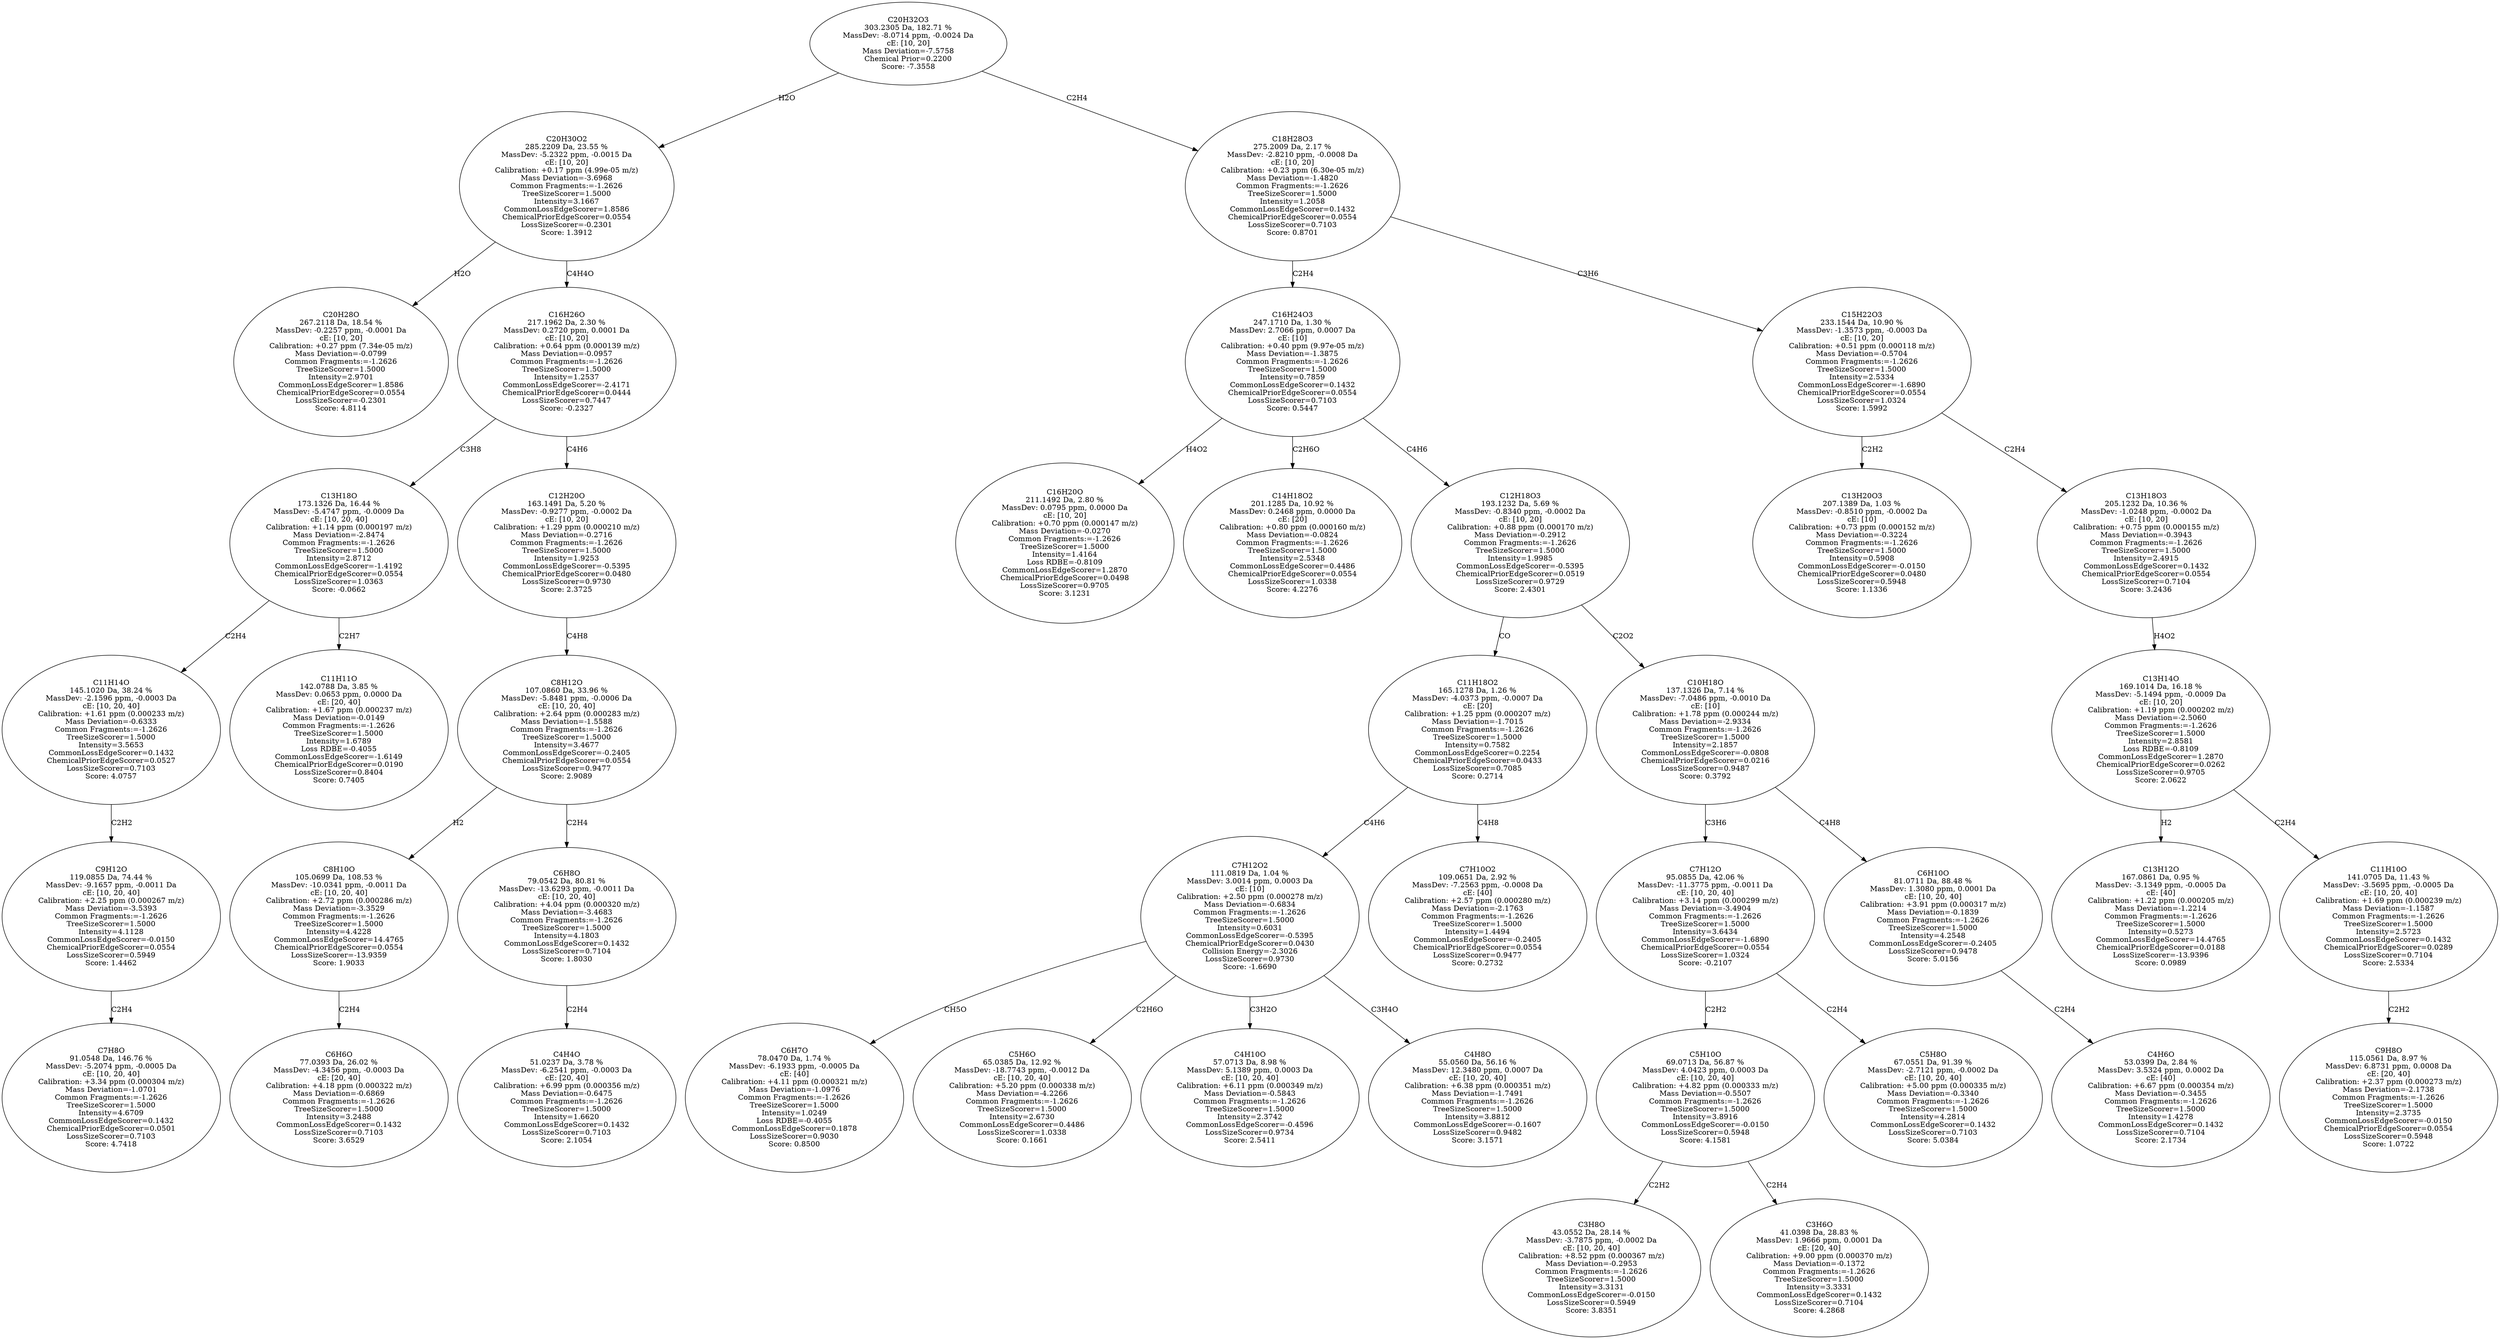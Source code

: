 strict digraph {
v1 [label="C20H28O\n267.2118 Da, 18.54 %\nMassDev: -0.2257 ppm, -0.0001 Da\ncE: [10, 20]\nCalibration: +0.27 ppm (7.34e-05 m/z)\nMass Deviation=-0.0799\nCommon Fragments:=-1.2626\nTreeSizeScorer=1.5000\nIntensity=2.9701\nCommonLossEdgeScorer=1.8586\nChemicalPriorEdgeScorer=0.0554\nLossSizeScorer=-0.2301\nScore: 4.8114"];
v2 [label="C7H8O\n91.0548 Da, 146.76 %\nMassDev: -5.2074 ppm, -0.0005 Da\ncE: [10, 20, 40]\nCalibration: +3.34 ppm (0.000304 m/z)\nMass Deviation=-1.0701\nCommon Fragments:=-1.2626\nTreeSizeScorer=1.5000\nIntensity=4.6709\nCommonLossEdgeScorer=0.1432\nChemicalPriorEdgeScorer=0.0501\nLossSizeScorer=0.7103\nScore: 4.7418"];
v3 [label="C9H12O\n119.0855 Da, 74.44 %\nMassDev: -9.1657 ppm, -0.0011 Da\ncE: [10, 20, 40]\nCalibration: +2.25 ppm (0.000267 m/z)\nMass Deviation=-3.5393\nCommon Fragments:=-1.2626\nTreeSizeScorer=1.5000\nIntensity=4.1128\nCommonLossEdgeScorer=-0.0150\nChemicalPriorEdgeScorer=0.0554\nLossSizeScorer=0.5949\nScore: 1.4462"];
v4 [label="C11H14O\n145.1020 Da, 38.24 %\nMassDev: -2.1596 ppm, -0.0003 Da\ncE: [10, 20, 40]\nCalibration: +1.61 ppm (0.000233 m/z)\nMass Deviation=-0.6333\nCommon Fragments:=-1.2626\nTreeSizeScorer=1.5000\nIntensity=3.5653\nCommonLossEdgeScorer=0.1432\nChemicalPriorEdgeScorer=0.0527\nLossSizeScorer=0.7103\nScore: 4.0757"];
v5 [label="C11H11O\n142.0788 Da, 3.85 %\nMassDev: 0.0653 ppm, 0.0000 Da\ncE: [20, 40]\nCalibration: +1.67 ppm (0.000237 m/z)\nMass Deviation=-0.0149\nCommon Fragments:=-1.2626\nTreeSizeScorer=1.5000\nIntensity=1.6789\nLoss RDBE=-0.4055\nCommonLossEdgeScorer=-1.6149\nChemicalPriorEdgeScorer=0.0190\nLossSizeScorer=0.8404\nScore: 0.7405"];
v6 [label="C13H18O\n173.1326 Da, 16.44 %\nMassDev: -5.4747 ppm, -0.0009 Da\ncE: [10, 20, 40]\nCalibration: +1.14 ppm (0.000197 m/z)\nMass Deviation=-2.8474\nCommon Fragments:=-1.2626\nTreeSizeScorer=1.5000\nIntensity=2.8712\nCommonLossEdgeScorer=-1.4192\nChemicalPriorEdgeScorer=0.0554\nLossSizeScorer=1.0363\nScore: -0.0662"];
v7 [label="C6H6O\n77.0393 Da, 26.02 %\nMassDev: -4.3456 ppm, -0.0003 Da\ncE: [20, 40]\nCalibration: +4.18 ppm (0.000322 m/z)\nMass Deviation=-0.6869\nCommon Fragments:=-1.2626\nTreeSizeScorer=1.5000\nIntensity=3.2488\nCommonLossEdgeScorer=0.1432\nLossSizeScorer=0.7103\nScore: 3.6529"];
v8 [label="C8H10O\n105.0699 Da, 108.53 %\nMassDev: -10.0341 ppm, -0.0011 Da\ncE: [10, 20, 40]\nCalibration: +2.72 ppm (0.000286 m/z)\nMass Deviation=-3.3529\nCommon Fragments:=-1.2626\nTreeSizeScorer=1.5000\nIntensity=4.4228\nCommonLossEdgeScorer=14.4765\nChemicalPriorEdgeScorer=0.0554\nLossSizeScorer=-13.9359\nScore: 1.9033"];
v9 [label="C4H4O\n51.0237 Da, 3.78 %\nMassDev: -6.2541 ppm, -0.0003 Da\ncE: [20, 40]\nCalibration: +6.99 ppm (0.000356 m/z)\nMass Deviation=-0.6475\nCommon Fragments:=-1.2626\nTreeSizeScorer=1.5000\nIntensity=1.6620\nCommonLossEdgeScorer=0.1432\nLossSizeScorer=0.7103\nScore: 2.1054"];
v10 [label="C6H8O\n79.0542 Da, 80.81 %\nMassDev: -13.6293 ppm, -0.0011 Da\ncE: [10, 20, 40]\nCalibration: +4.04 ppm (0.000320 m/z)\nMass Deviation=-3.4683\nCommon Fragments:=-1.2626\nTreeSizeScorer=1.5000\nIntensity=4.1803\nCommonLossEdgeScorer=0.1432\nLossSizeScorer=0.7104\nScore: 1.8030"];
v11 [label="C8H12O\n107.0860 Da, 33.96 %\nMassDev: -5.8481 ppm, -0.0006 Da\ncE: [10, 20, 40]\nCalibration: +2.64 ppm (0.000283 m/z)\nMass Deviation=-1.5588\nCommon Fragments:=-1.2626\nTreeSizeScorer=1.5000\nIntensity=3.4677\nCommonLossEdgeScorer=-0.2405\nChemicalPriorEdgeScorer=0.0554\nLossSizeScorer=0.9477\nScore: 2.9089"];
v12 [label="C12H20O\n163.1491 Da, 5.20 %\nMassDev: -0.9277 ppm, -0.0002 Da\ncE: [10, 20]\nCalibration: +1.29 ppm (0.000210 m/z)\nMass Deviation=-0.2716\nCommon Fragments:=-1.2626\nTreeSizeScorer=1.5000\nIntensity=1.9253\nCommonLossEdgeScorer=-0.5395\nChemicalPriorEdgeScorer=0.0480\nLossSizeScorer=0.9730\nScore: 2.3725"];
v13 [label="C16H26O\n217.1962 Da, 2.30 %\nMassDev: 0.2720 ppm, 0.0001 Da\ncE: [10, 20]\nCalibration: +0.64 ppm (0.000139 m/z)\nMass Deviation=-0.0957\nCommon Fragments:=-1.2626\nTreeSizeScorer=1.5000\nIntensity=1.2537\nCommonLossEdgeScorer=-2.4171\nChemicalPriorEdgeScorer=0.0444\nLossSizeScorer=0.7447\nScore: -0.2327"];
v14 [label="C20H30O2\n285.2209 Da, 23.55 %\nMassDev: -5.2322 ppm, -0.0015 Da\ncE: [10, 20]\nCalibration: +0.17 ppm (4.99e-05 m/z)\nMass Deviation=-3.6968\nCommon Fragments:=-1.2626\nTreeSizeScorer=1.5000\nIntensity=3.1667\nCommonLossEdgeScorer=1.8586\nChemicalPriorEdgeScorer=0.0554\nLossSizeScorer=-0.2301\nScore: 1.3912"];
v15 [label="C16H20O\n211.1492 Da, 2.80 %\nMassDev: 0.0795 ppm, 0.0000 Da\ncE: [10, 20]\nCalibration: +0.70 ppm (0.000147 m/z)\nMass Deviation=-0.0270\nCommon Fragments:=-1.2626\nTreeSizeScorer=1.5000\nIntensity=1.4164\nLoss RDBE=-0.8109\nCommonLossEdgeScorer=1.2870\nChemicalPriorEdgeScorer=0.0498\nLossSizeScorer=0.9705\nScore: 3.1231"];
v16 [label="C14H18O2\n201.1285 Da, 10.92 %\nMassDev: 0.2468 ppm, 0.0000 Da\ncE: [20]\nCalibration: +0.80 ppm (0.000160 m/z)\nMass Deviation=-0.0824\nCommon Fragments:=-1.2626\nTreeSizeScorer=1.5000\nIntensity=2.5348\nCommonLossEdgeScorer=0.4486\nChemicalPriorEdgeScorer=0.0554\nLossSizeScorer=1.0338\nScore: 4.2276"];
v17 [label="C6H7O\n78.0470 Da, 1.74 %\nMassDev: -6.1933 ppm, -0.0005 Da\ncE: [40]\nCalibration: +4.11 ppm (0.000321 m/z)\nMass Deviation=-1.0976\nCommon Fragments:=-1.2626\nTreeSizeScorer=1.5000\nIntensity=1.0249\nLoss RDBE=-0.4055\nCommonLossEdgeScorer=0.1878\nLossSizeScorer=0.9030\nScore: 0.8500"];
v18 [label="C5H6O\n65.0385 Da, 12.92 %\nMassDev: -18.7743 ppm, -0.0012 Da\ncE: [10, 20, 40]\nCalibration: +5.20 ppm (0.000338 m/z)\nMass Deviation=-4.2266\nCommon Fragments:=-1.2626\nTreeSizeScorer=1.5000\nIntensity=2.6730\nCommonLossEdgeScorer=0.4486\nLossSizeScorer=1.0338\nScore: 0.1661"];
v19 [label="C4H10O\n57.0713 Da, 8.98 %\nMassDev: 5.1389 ppm, 0.0003 Da\ncE: [10, 20, 40]\nCalibration: +6.11 ppm (0.000349 m/z)\nMass Deviation=-0.5843\nCommon Fragments:=-1.2626\nTreeSizeScorer=1.5000\nIntensity=2.3742\nCommonLossEdgeScorer=-0.4596\nLossSizeScorer=0.9734\nScore: 2.5411"];
v20 [label="C4H8O\n55.0560 Da, 56.16 %\nMassDev: 12.3480 ppm, 0.0007 Da\ncE: [10, 20, 40]\nCalibration: +6.38 ppm (0.000351 m/z)\nMass Deviation=-1.7491\nCommon Fragments:=-1.2626\nTreeSizeScorer=1.5000\nIntensity=3.8812\nCommonLossEdgeScorer=-0.1607\nLossSizeScorer=0.9482\nScore: 3.1571"];
v21 [label="C7H12O2\n111.0819 Da, 1.04 %\nMassDev: 3.0014 ppm, 0.0003 Da\ncE: [10]\nCalibration: +2.50 ppm (0.000278 m/z)\nMass Deviation=-0.6834\nCommon Fragments:=-1.2626\nTreeSizeScorer=1.5000\nIntensity=0.6031\nCommonLossEdgeScorer=-0.5395\nChemicalPriorEdgeScorer=0.0430\nCollision Energy=-2.3026\nLossSizeScorer=0.9730\nScore: -1.6690"];
v22 [label="C7H10O2\n109.0651 Da, 2.92 %\nMassDev: -7.2563 ppm, -0.0008 Da\ncE: [40]\nCalibration: +2.57 ppm (0.000280 m/z)\nMass Deviation=-2.1763\nCommon Fragments:=-1.2626\nTreeSizeScorer=1.5000\nIntensity=1.4494\nCommonLossEdgeScorer=-0.2405\nChemicalPriorEdgeScorer=0.0554\nLossSizeScorer=0.9477\nScore: 0.2732"];
v23 [label="C11H18O2\n165.1278 Da, 1.26 %\nMassDev: -4.0373 ppm, -0.0007 Da\ncE: [20]\nCalibration: +1.25 ppm (0.000207 m/z)\nMass Deviation=-1.7015\nCommon Fragments:=-1.2626\nTreeSizeScorer=1.5000\nIntensity=0.7582\nCommonLossEdgeScorer=0.2254\nChemicalPriorEdgeScorer=0.0433\nLossSizeScorer=0.7085\nScore: 0.2714"];
v24 [label="C3H8O\n43.0552 Da, 28.14 %\nMassDev: -3.7875 ppm, -0.0002 Da\ncE: [10, 20, 40]\nCalibration: +8.52 ppm (0.000367 m/z)\nMass Deviation=-0.2953\nCommon Fragments:=-1.2626\nTreeSizeScorer=1.5000\nIntensity=3.3131\nCommonLossEdgeScorer=-0.0150\nLossSizeScorer=0.5949\nScore: 3.8351"];
v25 [label="C3H6O\n41.0398 Da, 28.83 %\nMassDev: 1.9666 ppm, 0.0001 Da\ncE: [20, 40]\nCalibration: +9.00 ppm (0.000370 m/z)\nMass Deviation=-0.1372\nCommon Fragments:=-1.2626\nTreeSizeScorer=1.5000\nIntensity=3.3331\nCommonLossEdgeScorer=0.1432\nLossSizeScorer=0.7104\nScore: 4.2868"];
v26 [label="C5H10O\n69.0713 Da, 56.87 %\nMassDev: 4.0423 ppm, 0.0003 Da\ncE: [10, 20, 40]\nCalibration: +4.82 ppm (0.000333 m/z)\nMass Deviation=-0.5507\nCommon Fragments:=-1.2626\nTreeSizeScorer=1.5000\nIntensity=3.8916\nCommonLossEdgeScorer=-0.0150\nLossSizeScorer=0.5948\nScore: 4.1581"];
v27 [label="C5H8O\n67.0551 Da, 91.39 %\nMassDev: -2.7121 ppm, -0.0002 Da\ncE: [10, 20, 40]\nCalibration: +5.00 ppm (0.000335 m/z)\nMass Deviation=-0.3340\nCommon Fragments:=-1.2626\nTreeSizeScorer=1.5000\nIntensity=4.2814\nCommonLossEdgeScorer=0.1432\nLossSizeScorer=0.7103\nScore: 5.0384"];
v28 [label="C7H12O\n95.0855 Da, 42.06 %\nMassDev: -11.3775 ppm, -0.0011 Da\ncE: [10, 20, 40]\nCalibration: +3.14 ppm (0.000299 m/z)\nMass Deviation=-3.4904\nCommon Fragments:=-1.2626\nTreeSizeScorer=1.5000\nIntensity=3.6434\nCommonLossEdgeScorer=-1.6890\nChemicalPriorEdgeScorer=0.0554\nLossSizeScorer=1.0324\nScore: -0.2107"];
v29 [label="C4H6O\n53.0399 Da, 2.84 %\nMassDev: 3.5324 ppm, 0.0002 Da\ncE: [40]\nCalibration: +6.67 ppm (0.000354 m/z)\nMass Deviation=-0.3455\nCommon Fragments:=-1.2626\nTreeSizeScorer=1.5000\nIntensity=1.4278\nCommonLossEdgeScorer=0.1432\nLossSizeScorer=0.7104\nScore: 2.1734"];
v30 [label="C6H10O\n81.0711 Da, 88.48 %\nMassDev: 1.3080 ppm, 0.0001 Da\ncE: [10, 20, 40]\nCalibration: +3.91 ppm (0.000317 m/z)\nMass Deviation=-0.1839\nCommon Fragments:=-1.2626\nTreeSizeScorer=1.5000\nIntensity=4.2548\nCommonLossEdgeScorer=-0.2405\nLossSizeScorer=0.9478\nScore: 5.0156"];
v31 [label="C10H18O\n137.1326 Da, 7.14 %\nMassDev: -7.0486 ppm, -0.0010 Da\ncE: [10]\nCalibration: +1.78 ppm (0.000244 m/z)\nMass Deviation=-2.9334\nCommon Fragments:=-1.2626\nTreeSizeScorer=1.5000\nIntensity=2.1857\nCommonLossEdgeScorer=-0.0808\nChemicalPriorEdgeScorer=0.0216\nLossSizeScorer=0.9487\nScore: 0.3792"];
v32 [label="C12H18O3\n193.1232 Da, 5.69 %\nMassDev: -0.8340 ppm, -0.0002 Da\ncE: [10, 20]\nCalibration: +0.88 ppm (0.000170 m/z)\nMass Deviation=-0.2912\nCommon Fragments:=-1.2626\nTreeSizeScorer=1.5000\nIntensity=1.9985\nCommonLossEdgeScorer=-0.5395\nChemicalPriorEdgeScorer=0.0519\nLossSizeScorer=0.9729\nScore: 2.4301"];
v33 [label="C16H24O3\n247.1710 Da, 1.30 %\nMassDev: 2.7066 ppm, 0.0007 Da\ncE: [10]\nCalibration: +0.40 ppm (9.97e-05 m/z)\nMass Deviation=-1.3875\nCommon Fragments:=-1.2626\nTreeSizeScorer=1.5000\nIntensity=0.7859\nCommonLossEdgeScorer=0.1432\nChemicalPriorEdgeScorer=0.0554\nLossSizeScorer=0.7103\nScore: 0.5447"];
v34 [label="C13H20O3\n207.1389 Da, 1.03 %\nMassDev: -0.8510 ppm, -0.0002 Da\ncE: [10]\nCalibration: +0.73 ppm (0.000152 m/z)\nMass Deviation=-0.3224\nCommon Fragments:=-1.2626\nTreeSizeScorer=1.5000\nIntensity=0.5908\nCommonLossEdgeScorer=-0.0150\nChemicalPriorEdgeScorer=0.0480\nLossSizeScorer=0.5948\nScore: 1.1336"];
v35 [label="C13H12O\n167.0861 Da, 0.95 %\nMassDev: -3.1349 ppm, -0.0005 Da\ncE: [40]\nCalibration: +1.22 ppm (0.000205 m/z)\nMass Deviation=-1.2214\nCommon Fragments:=-1.2626\nTreeSizeScorer=1.5000\nIntensity=0.5273\nCommonLossEdgeScorer=14.4765\nChemicalPriorEdgeScorer=0.0188\nLossSizeScorer=-13.9396\nScore: 0.0989"];
v36 [label="C9H8O\n115.0561 Da, 8.97 %\nMassDev: 6.8731 ppm, 0.0008 Da\ncE: [20, 40]\nCalibration: +2.37 ppm (0.000273 m/z)\nMass Deviation=-2.1738\nCommon Fragments:=-1.2626\nTreeSizeScorer=1.5000\nIntensity=2.3735\nCommonLossEdgeScorer=-0.0150\nChemicalPriorEdgeScorer=0.0554\nLossSizeScorer=0.5948\nScore: 1.0722"];
v37 [label="C11H10O\n141.0705 Da, 11.43 %\nMassDev: -3.5695 ppm, -0.0005 Da\ncE: [10, 20, 40]\nCalibration: +1.69 ppm (0.000239 m/z)\nMass Deviation=-1.1587\nCommon Fragments:=-1.2626\nTreeSizeScorer=1.5000\nIntensity=2.5723\nCommonLossEdgeScorer=0.1432\nChemicalPriorEdgeScorer=0.0289\nLossSizeScorer=0.7104\nScore: 2.5334"];
v38 [label="C13H14O\n169.1014 Da, 16.18 %\nMassDev: -5.1494 ppm, -0.0009 Da\ncE: [10, 20]\nCalibration: +1.19 ppm (0.000202 m/z)\nMass Deviation=-2.5060\nCommon Fragments:=-1.2626\nTreeSizeScorer=1.5000\nIntensity=2.8581\nLoss RDBE=-0.8109\nCommonLossEdgeScorer=1.2870\nChemicalPriorEdgeScorer=0.0262\nLossSizeScorer=0.9705\nScore: 2.0622"];
v39 [label="C13H18O3\n205.1232 Da, 10.36 %\nMassDev: -1.0248 ppm, -0.0002 Da\ncE: [10, 20]\nCalibration: +0.75 ppm (0.000155 m/z)\nMass Deviation=-0.3943\nCommon Fragments:=-1.2626\nTreeSizeScorer=1.5000\nIntensity=2.4915\nCommonLossEdgeScorer=0.1432\nChemicalPriorEdgeScorer=0.0554\nLossSizeScorer=0.7104\nScore: 3.2436"];
v40 [label="C15H22O3\n233.1544 Da, 10.90 %\nMassDev: -1.3573 ppm, -0.0003 Da\ncE: [10, 20]\nCalibration: +0.51 ppm (0.000118 m/z)\nMass Deviation=-0.5704\nCommon Fragments:=-1.2626\nTreeSizeScorer=1.5000\nIntensity=2.5334\nCommonLossEdgeScorer=-1.6890\nChemicalPriorEdgeScorer=0.0554\nLossSizeScorer=1.0324\nScore: 1.5992"];
v41 [label="C18H28O3\n275.2009 Da, 2.17 %\nMassDev: -2.8210 ppm, -0.0008 Da\ncE: [10, 20]\nCalibration: +0.23 ppm (6.30e-05 m/z)\nMass Deviation=-1.4820\nCommon Fragments:=-1.2626\nTreeSizeScorer=1.5000\nIntensity=1.2058\nCommonLossEdgeScorer=0.1432\nChemicalPriorEdgeScorer=0.0554\nLossSizeScorer=0.7103\nScore: 0.8701"];
v42 [label="C20H32O3\n303.2305 Da, 182.71 %\nMassDev: -8.0714 ppm, -0.0024 Da\ncE: [10, 20]\nMass Deviation=-7.5758\nChemical Prior=0.2200\nScore: -7.3558"];
v14 -> v1 [label="H2O"];
v3 -> v2 [label="C2H4"];
v4 -> v3 [label="C2H2"];
v6 -> v4 [label="C2H4"];
v6 -> v5 [label="C2H7"];
v13 -> v6 [label="C3H8"];
v8 -> v7 [label="C2H4"];
v11 -> v8 [label="H2"];
v10 -> v9 [label="C2H4"];
v11 -> v10 [label="C2H4"];
v12 -> v11 [label="C4H8"];
v13 -> v12 [label="C4H6"];
v14 -> v13 [label="C4H4O"];
v42 -> v14 [label="H2O"];
v33 -> v15 [label="H4O2"];
v33 -> v16 [label="C2H6O"];
v21 -> v17 [label="CH5O"];
v21 -> v18 [label="C2H6O"];
v21 -> v19 [label="C3H2O"];
v21 -> v20 [label="C3H4O"];
v23 -> v21 [label="C4H6"];
v23 -> v22 [label="C4H8"];
v32 -> v23 [label="CO"];
v26 -> v24 [label="C2H2"];
v26 -> v25 [label="C2H4"];
v28 -> v26 [label="C2H2"];
v28 -> v27 [label="C2H4"];
v31 -> v28 [label="C3H6"];
v30 -> v29 [label="C2H4"];
v31 -> v30 [label="C4H8"];
v32 -> v31 [label="C2O2"];
v33 -> v32 [label="C4H6"];
v41 -> v33 [label="C2H4"];
v40 -> v34 [label="C2H2"];
v38 -> v35 [label="H2"];
v37 -> v36 [label="C2H2"];
v38 -> v37 [label="C2H4"];
v39 -> v38 [label="H4O2"];
v40 -> v39 [label="C2H4"];
v41 -> v40 [label="C3H6"];
v42 -> v41 [label="C2H4"];
}